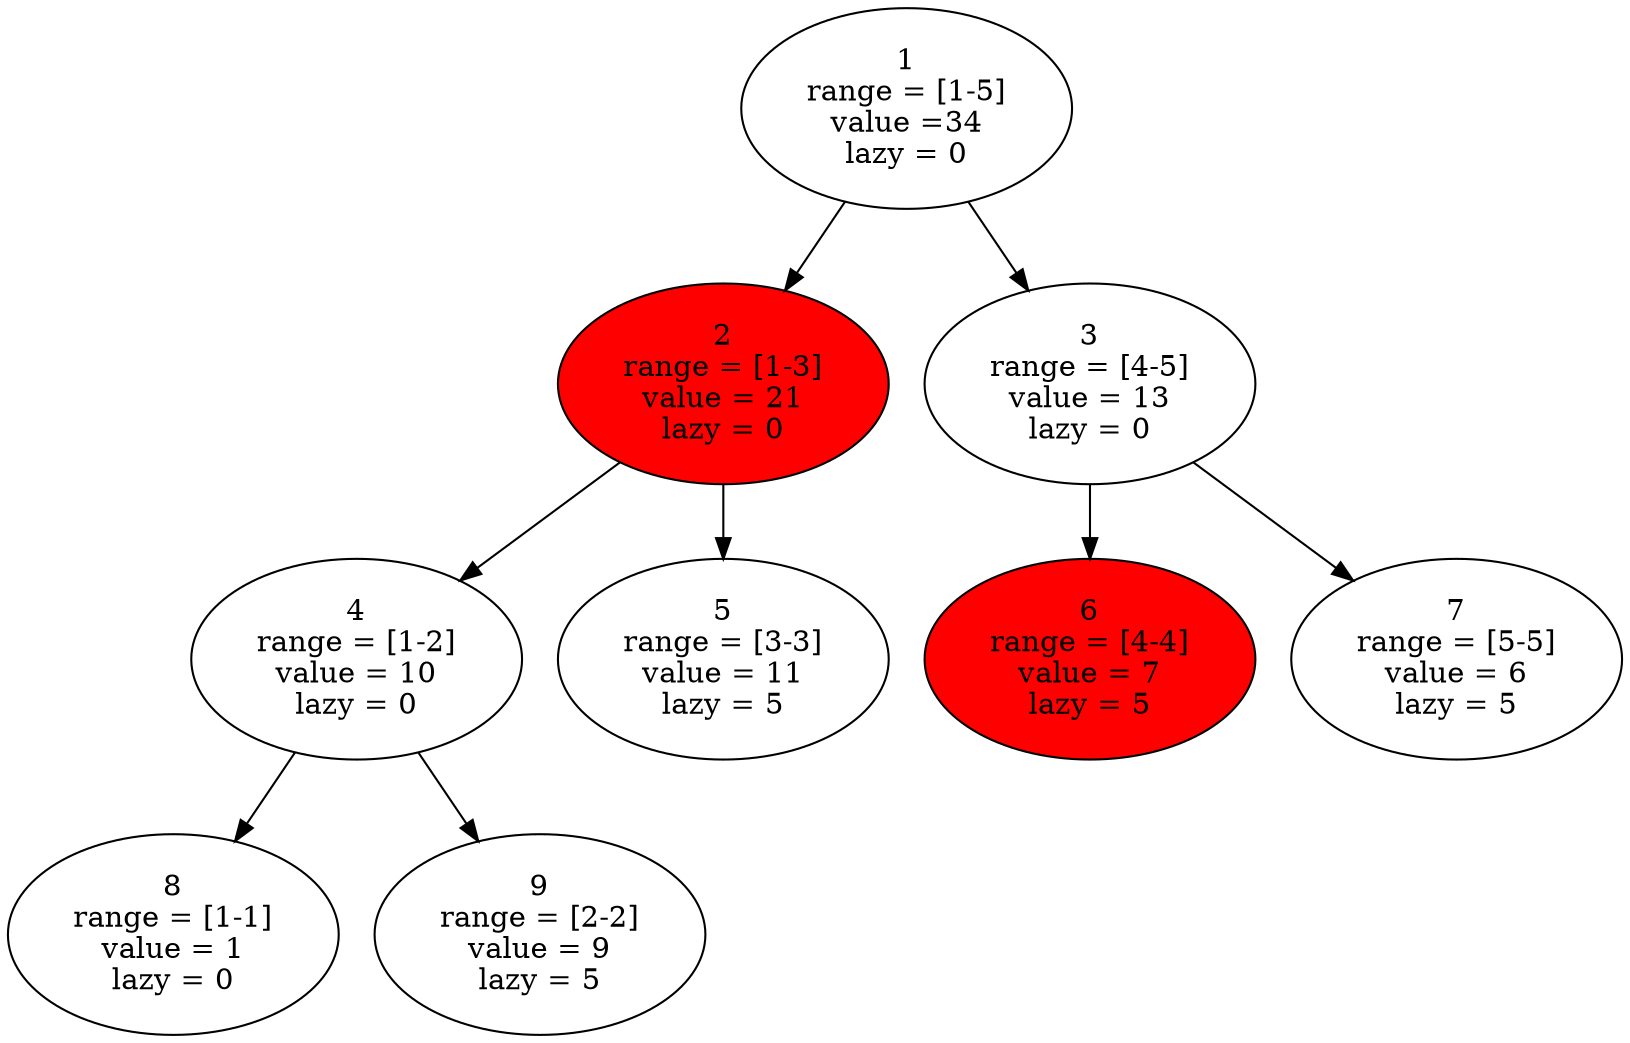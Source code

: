digraph G {
    rankdir=TB;
    
    {
        // 1, 4, 6, 2, 1
        // 1, 9, 11, 7, 6
        
        1 [label="1\nrange = [1-5]\nvalue =34\nlazy = 0"]
        2 [label="2\nrange = [1-3]\nvalue = 21\nlazy = 0" style=filled fillcolor=red]
        3 [label="3\nrange = [4-5]\nvalue = 13\nlazy = 0"]
        4 [label="4\nrange = [1-2]\nvalue = 10\nlazy = 0"]
        5 [label="5\nrange = [3-3]\nvalue = 11\nlazy = 5"]
        6 [label="6\nrange = [4-4]\nvalue = 7\nlazy = 5" style=filled fillcolor=red]
        7 [label="7\nrange = [5-5]\nvalue = 6\nlazy = 5"]
        8 [label="8\nrange = [1-1]\nvalue = 1\nlazy = 0"]
        9 [label="9\nrange = [2-2]\nvalue = 9\nlazy = 5" ]
    }

    1 -> {2, 3}
    2 -> {4, 5}
    3 -> {6, 7}
    4 -> {8, 9}
    {rank=same; 2, 3}
    {rank=same; 4, 5, 6, 7}
    {rank=same; 8, 9}
}